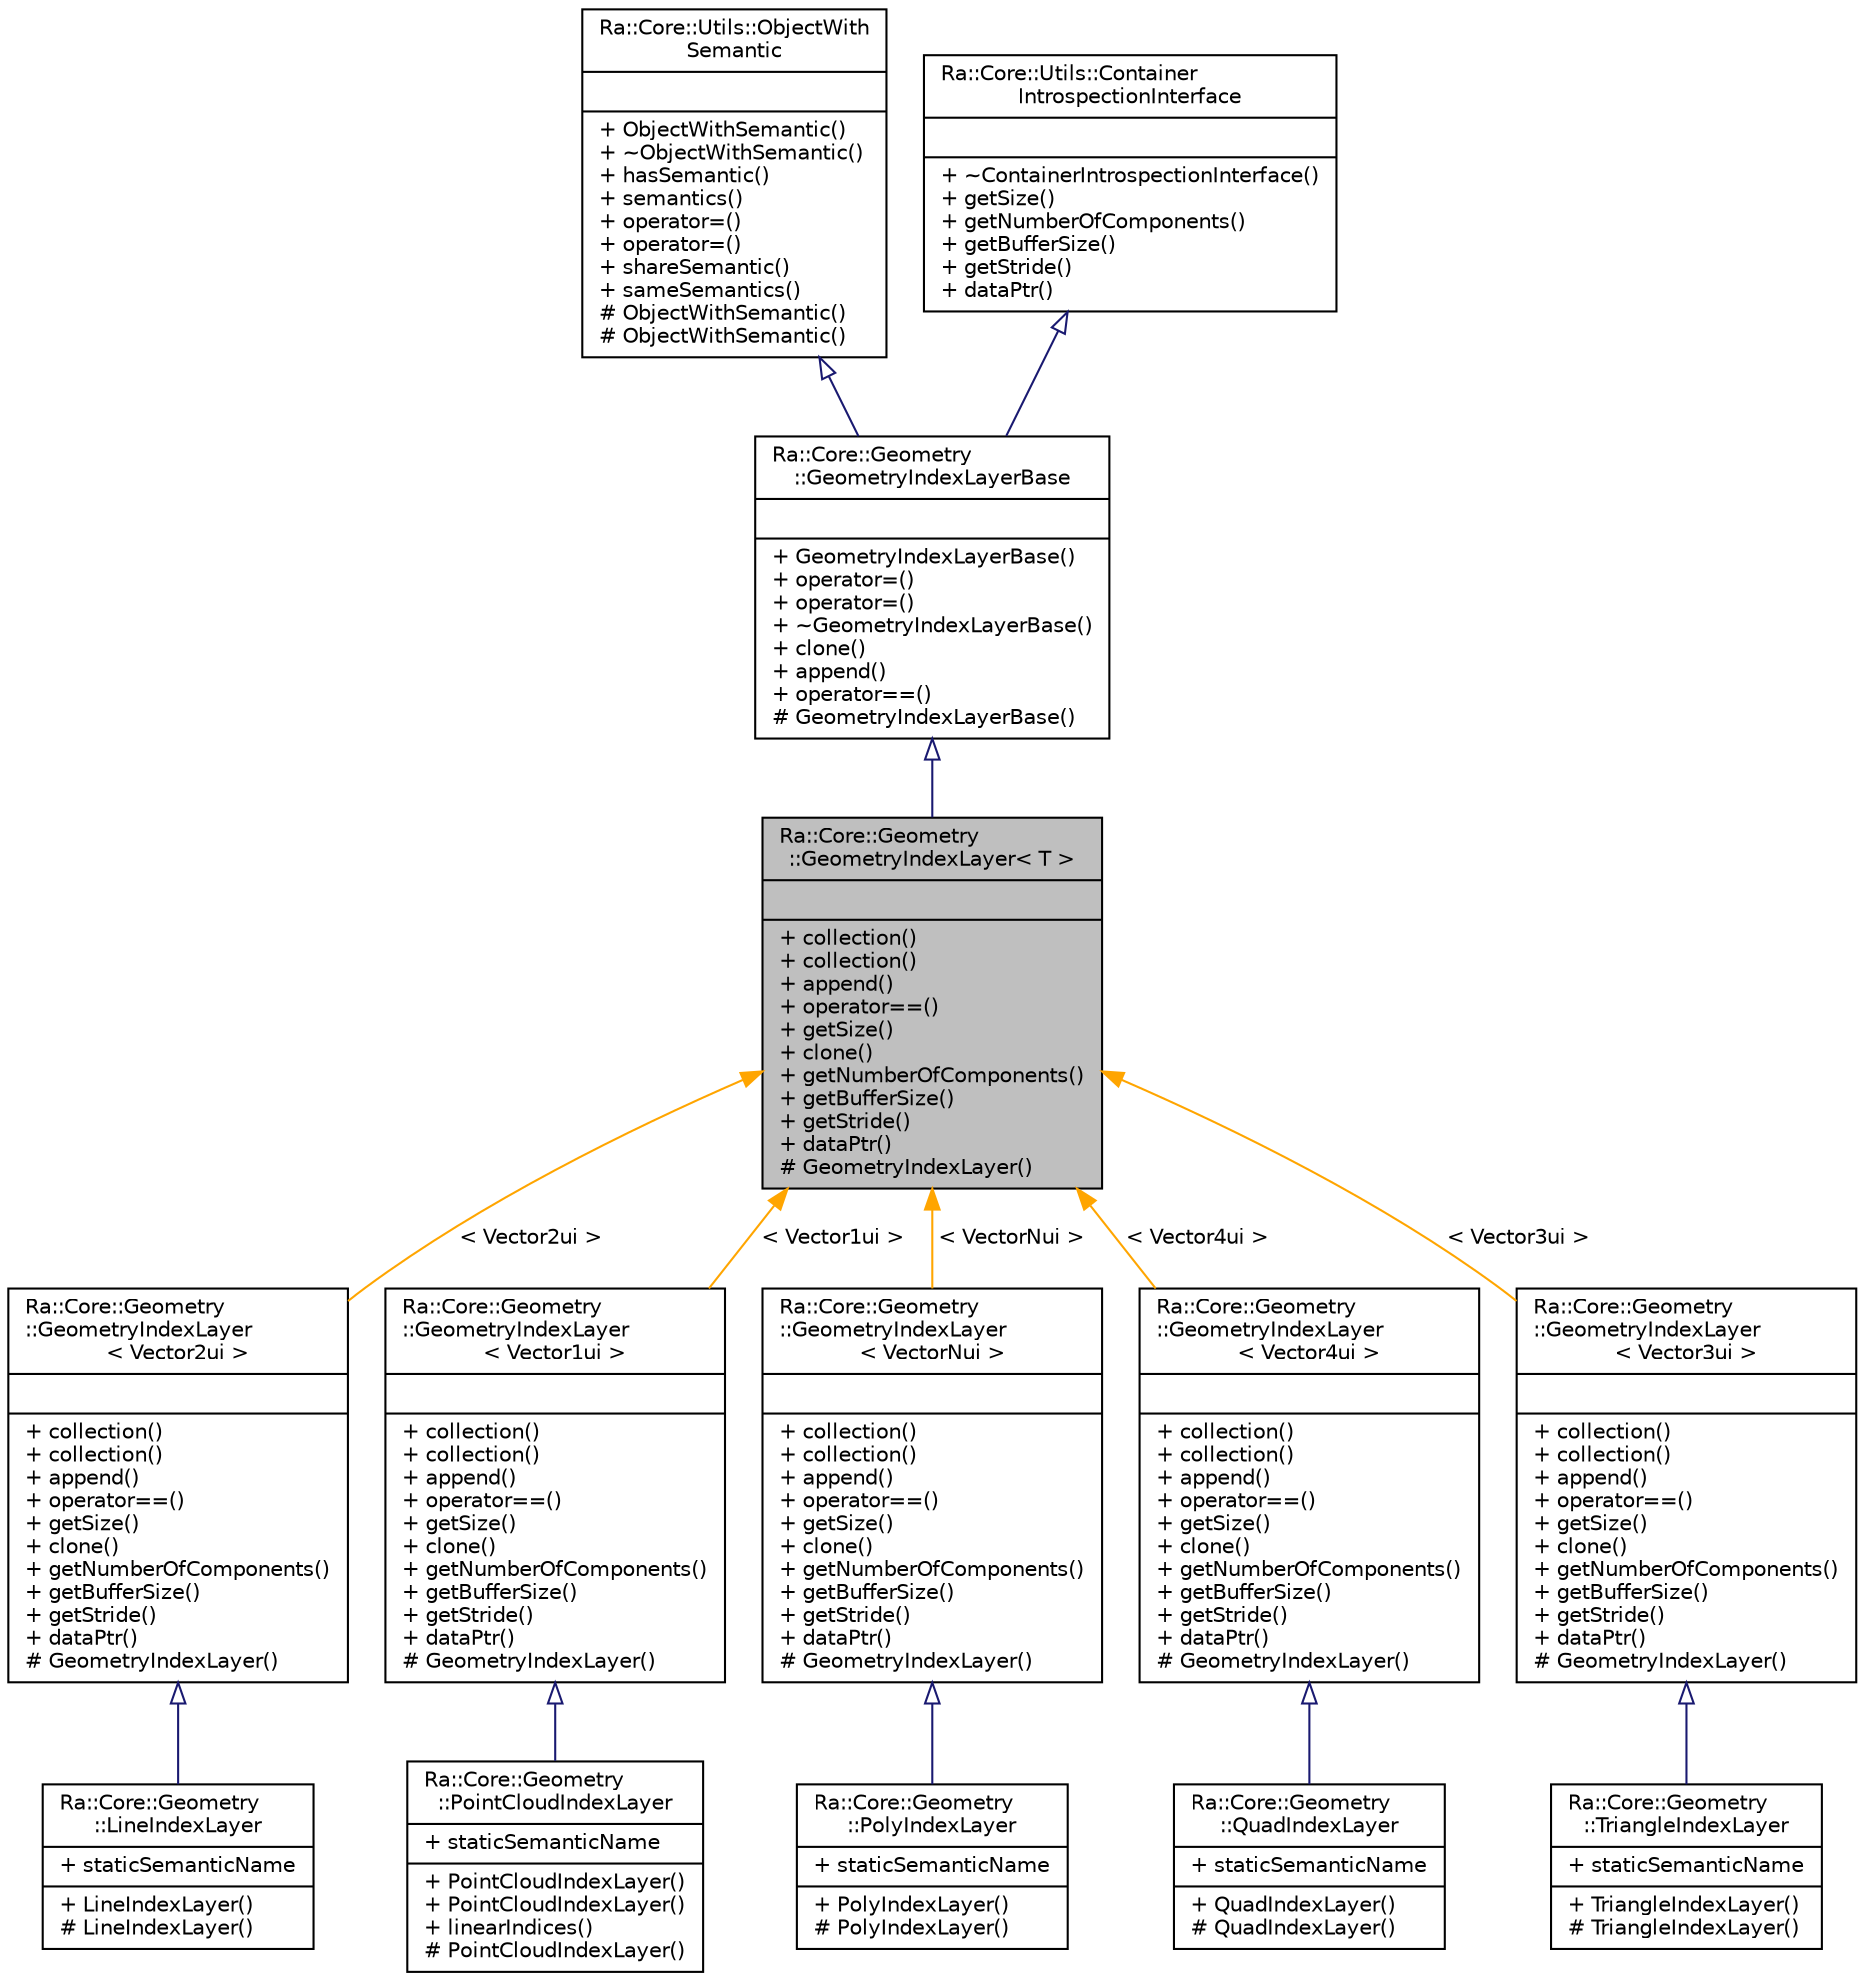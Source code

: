 digraph "Ra::Core::Geometry::GeometryIndexLayer&lt; T &gt;"
{
 // INTERACTIVE_SVG=YES
 // LATEX_PDF_SIZE
  edge [fontname="Helvetica",fontsize="10",labelfontname="Helvetica",labelfontsize="10"];
  node [fontname="Helvetica",fontsize="10",shape=record];
  Node1 [label="{Ra::Core::Geometry\l::GeometryIndexLayer\< T \>\n||+ collection()\l+ collection()\l+ append()\l+ operator==()\l+ getSize()\l+ clone()\l+ getNumberOfComponents()\l+ getBufferSize()\l+ getStride()\l+ dataPtr()\l# GeometryIndexLayer()\l}",height=0.2,width=0.4,color="black", fillcolor="grey75", style="filled", fontcolor="black",tooltip="Typed index collection."];
  Node2 -> Node1 [dir="back",color="midnightblue",fontsize="10",style="solid",arrowtail="onormal",fontname="Helvetica"];
  Node2 [label="{Ra::Core::Geometry\l::GeometryIndexLayerBase\n||+ GeometryIndexLayerBase()\l+ operator=()\l+ operator=()\l+ ~GeometryIndexLayerBase()\l+ clone()\l+ append()\l+ operator==()\l# GeometryIndexLayerBase()\l}",height=0.2,width=0.4,color="black", fillcolor="white", style="filled",URL="$classRa_1_1Core_1_1Geometry_1_1GeometryIndexLayerBase.html",tooltip="Base class for index collections stored in MultiIndexedGeometry."];
  Node3 -> Node2 [dir="back",color="midnightblue",fontsize="10",style="solid",arrowtail="onormal",fontname="Helvetica"];
  Node3 [label="{Ra::Core::Utils::ObjectWith\lSemantic\n||+ ObjectWithSemantic()\l+ ~ObjectWithSemantic()\l+ hasSemantic()\l+ semantics()\l+ operator=()\l+ operator=()\l+ shareSemantic()\l+ sameSemantics()\l# ObjectWithSemantic()\l# ObjectWithSemantic()\l}",height=0.2,width=0.4,color="black", fillcolor="white", style="filled",URL="$classRa_1_1Core_1_1Utils_1_1ObjectWithSemantic.html",tooltip="Object associated with one or multiple semantic names."];
  Node4 -> Node2 [dir="back",color="midnightblue",fontsize="10",style="solid",arrowtail="onormal",fontname="Helvetica"];
  Node4 [label="{Ra::Core::Utils::Container\lIntrospectionInterface\n||+ ~ContainerIntrospectionInterface()\l+ getSize()\l+ getNumberOfComponents()\l+ getBufferSize()\l+ getStride()\l+ dataPtr()\l}",height=0.2,width=0.4,color="black", fillcolor="white", style="filled",URL="$classRa_1_1Core_1_1Utils_1_1ContainerIntrospectionInterface.html",tooltip="This class defines the introspection interface a container need to implement."];
  Node1 -> Node5 [dir="back",color="orange",fontsize="10",style="solid",label=" \< Vector2ui \>" ,fontname="Helvetica"];
  Node5 [label="{Ra::Core::Geometry\l::GeometryIndexLayer\l\< Vector2ui \>\n||+ collection()\l+ collection()\l+ append()\l+ operator==()\l+ getSize()\l+ clone()\l+ getNumberOfComponents()\l+ getBufferSize()\l+ getStride()\l+ dataPtr()\l# GeometryIndexLayer()\l}",height=0.2,width=0.4,color="black", fillcolor="white", style="filled",URL="$structRa_1_1Core_1_1Geometry_1_1GeometryIndexLayer.html",tooltip=" "];
  Node5 -> Node6 [dir="back",color="midnightblue",fontsize="10",style="solid",arrowtail="onormal",fontname="Helvetica"];
  Node6 [label="{Ra::Core::Geometry\l::LineIndexLayer\n|+ staticSemanticName\l|+ LineIndexLayer()\l# LineIndexLayer()\l}",height=0.2,width=0.4,color="black", fillcolor="white", style="filled",URL="$structRa_1_1Core_1_1Geometry_1_1LineIndexLayer.html",tooltip="Index layer for line mesh."];
  Node1 -> Node7 [dir="back",color="orange",fontsize="10",style="solid",label=" \< Vector1ui \>" ,fontname="Helvetica"];
  Node7 [label="{Ra::Core::Geometry\l::GeometryIndexLayer\l\< Vector1ui \>\n||+ collection()\l+ collection()\l+ append()\l+ operator==()\l+ getSize()\l+ clone()\l+ getNumberOfComponents()\l+ getBufferSize()\l+ getStride()\l+ dataPtr()\l# GeometryIndexLayer()\l}",height=0.2,width=0.4,color="black", fillcolor="white", style="filled",URL="$structRa_1_1Core_1_1Geometry_1_1GeometryIndexLayer.html",tooltip=" "];
  Node7 -> Node8 [dir="back",color="midnightblue",fontsize="10",style="solid",arrowtail="onormal",fontname="Helvetica"];
  Node8 [label="{Ra::Core::Geometry\l::PointCloudIndexLayer\n|+ staticSemanticName\l|+ PointCloudIndexLayer()\l+ PointCloudIndexLayer()\l+ linearIndices()\l# PointCloudIndexLayer()\l}",height=0.2,width=0.4,color="black", fillcolor="white", style="filled",URL="$structRa_1_1Core_1_1Geometry_1_1PointCloudIndexLayer.html",tooltip="Index layer for a point cloud."];
  Node1 -> Node9 [dir="back",color="orange",fontsize="10",style="solid",label=" \< VectorNui \>" ,fontname="Helvetica"];
  Node9 [label="{Ra::Core::Geometry\l::GeometryIndexLayer\l\< VectorNui \>\n||+ collection()\l+ collection()\l+ append()\l+ operator==()\l+ getSize()\l+ clone()\l+ getNumberOfComponents()\l+ getBufferSize()\l+ getStride()\l+ dataPtr()\l# GeometryIndexLayer()\l}",height=0.2,width=0.4,color="black", fillcolor="white", style="filled",URL="$structRa_1_1Core_1_1Geometry_1_1GeometryIndexLayer.html",tooltip=" "];
  Node9 -> Node10 [dir="back",color="midnightblue",fontsize="10",style="solid",arrowtail="onormal",fontname="Helvetica"];
  Node10 [label="{Ra::Core::Geometry\l::PolyIndexLayer\n|+ staticSemanticName\l|+ PolyIndexLayer()\l# PolyIndexLayer()\l}",height=0.2,width=0.4,color="black", fillcolor="white", style="filled",URL="$structRa_1_1Core_1_1Geometry_1_1PolyIndexLayer.html",tooltip="Index layer for polygonal mesh."];
  Node1 -> Node11 [dir="back",color="orange",fontsize="10",style="solid",label=" \< Vector4ui \>" ,fontname="Helvetica"];
  Node11 [label="{Ra::Core::Geometry\l::GeometryIndexLayer\l\< Vector4ui \>\n||+ collection()\l+ collection()\l+ append()\l+ operator==()\l+ getSize()\l+ clone()\l+ getNumberOfComponents()\l+ getBufferSize()\l+ getStride()\l+ dataPtr()\l# GeometryIndexLayer()\l}",height=0.2,width=0.4,color="black", fillcolor="white", style="filled",URL="$structRa_1_1Core_1_1Geometry_1_1GeometryIndexLayer.html",tooltip=" "];
  Node11 -> Node12 [dir="back",color="midnightblue",fontsize="10",style="solid",arrowtail="onormal",fontname="Helvetica"];
  Node12 [label="{Ra::Core::Geometry\l::QuadIndexLayer\n|+ staticSemanticName\l|+ QuadIndexLayer()\l# QuadIndexLayer()\l}",height=0.2,width=0.4,color="black", fillcolor="white", style="filled",URL="$structRa_1_1Core_1_1Geometry_1_1QuadIndexLayer.html",tooltip="Index layer for quadrilateral mesh."];
  Node1 -> Node13 [dir="back",color="orange",fontsize="10",style="solid",label=" \< Vector3ui \>" ,fontname="Helvetica"];
  Node13 [label="{Ra::Core::Geometry\l::GeometryIndexLayer\l\< Vector3ui \>\n||+ collection()\l+ collection()\l+ append()\l+ operator==()\l+ getSize()\l+ clone()\l+ getNumberOfComponents()\l+ getBufferSize()\l+ getStride()\l+ dataPtr()\l# GeometryIndexLayer()\l}",height=0.2,width=0.4,color="black", fillcolor="white", style="filled",URL="$structRa_1_1Core_1_1Geometry_1_1GeometryIndexLayer.html",tooltip=" "];
  Node13 -> Node14 [dir="back",color="midnightblue",fontsize="10",style="solid",arrowtail="onormal",fontname="Helvetica"];
  Node14 [label="{Ra::Core::Geometry\l::TriangleIndexLayer\n|+ staticSemanticName\l|+ TriangleIndexLayer()\l# TriangleIndexLayer()\l}",height=0.2,width=0.4,color="black", fillcolor="white", style="filled",URL="$structRa_1_1Core_1_1Geometry_1_1TriangleIndexLayer.html",tooltip="Index layer for triangle mesh."];
}
